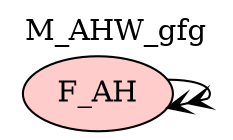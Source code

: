 digraph {graph[label=M_AHW_gfg,labelloc=tl,labelfontsize=12];
"F_AH"[shape=oval,fillcolor="#FFCCCC",style ="filled",label="F_AH"];

"F_AH"->"F_AH"[arrowhead=veevee];
}
